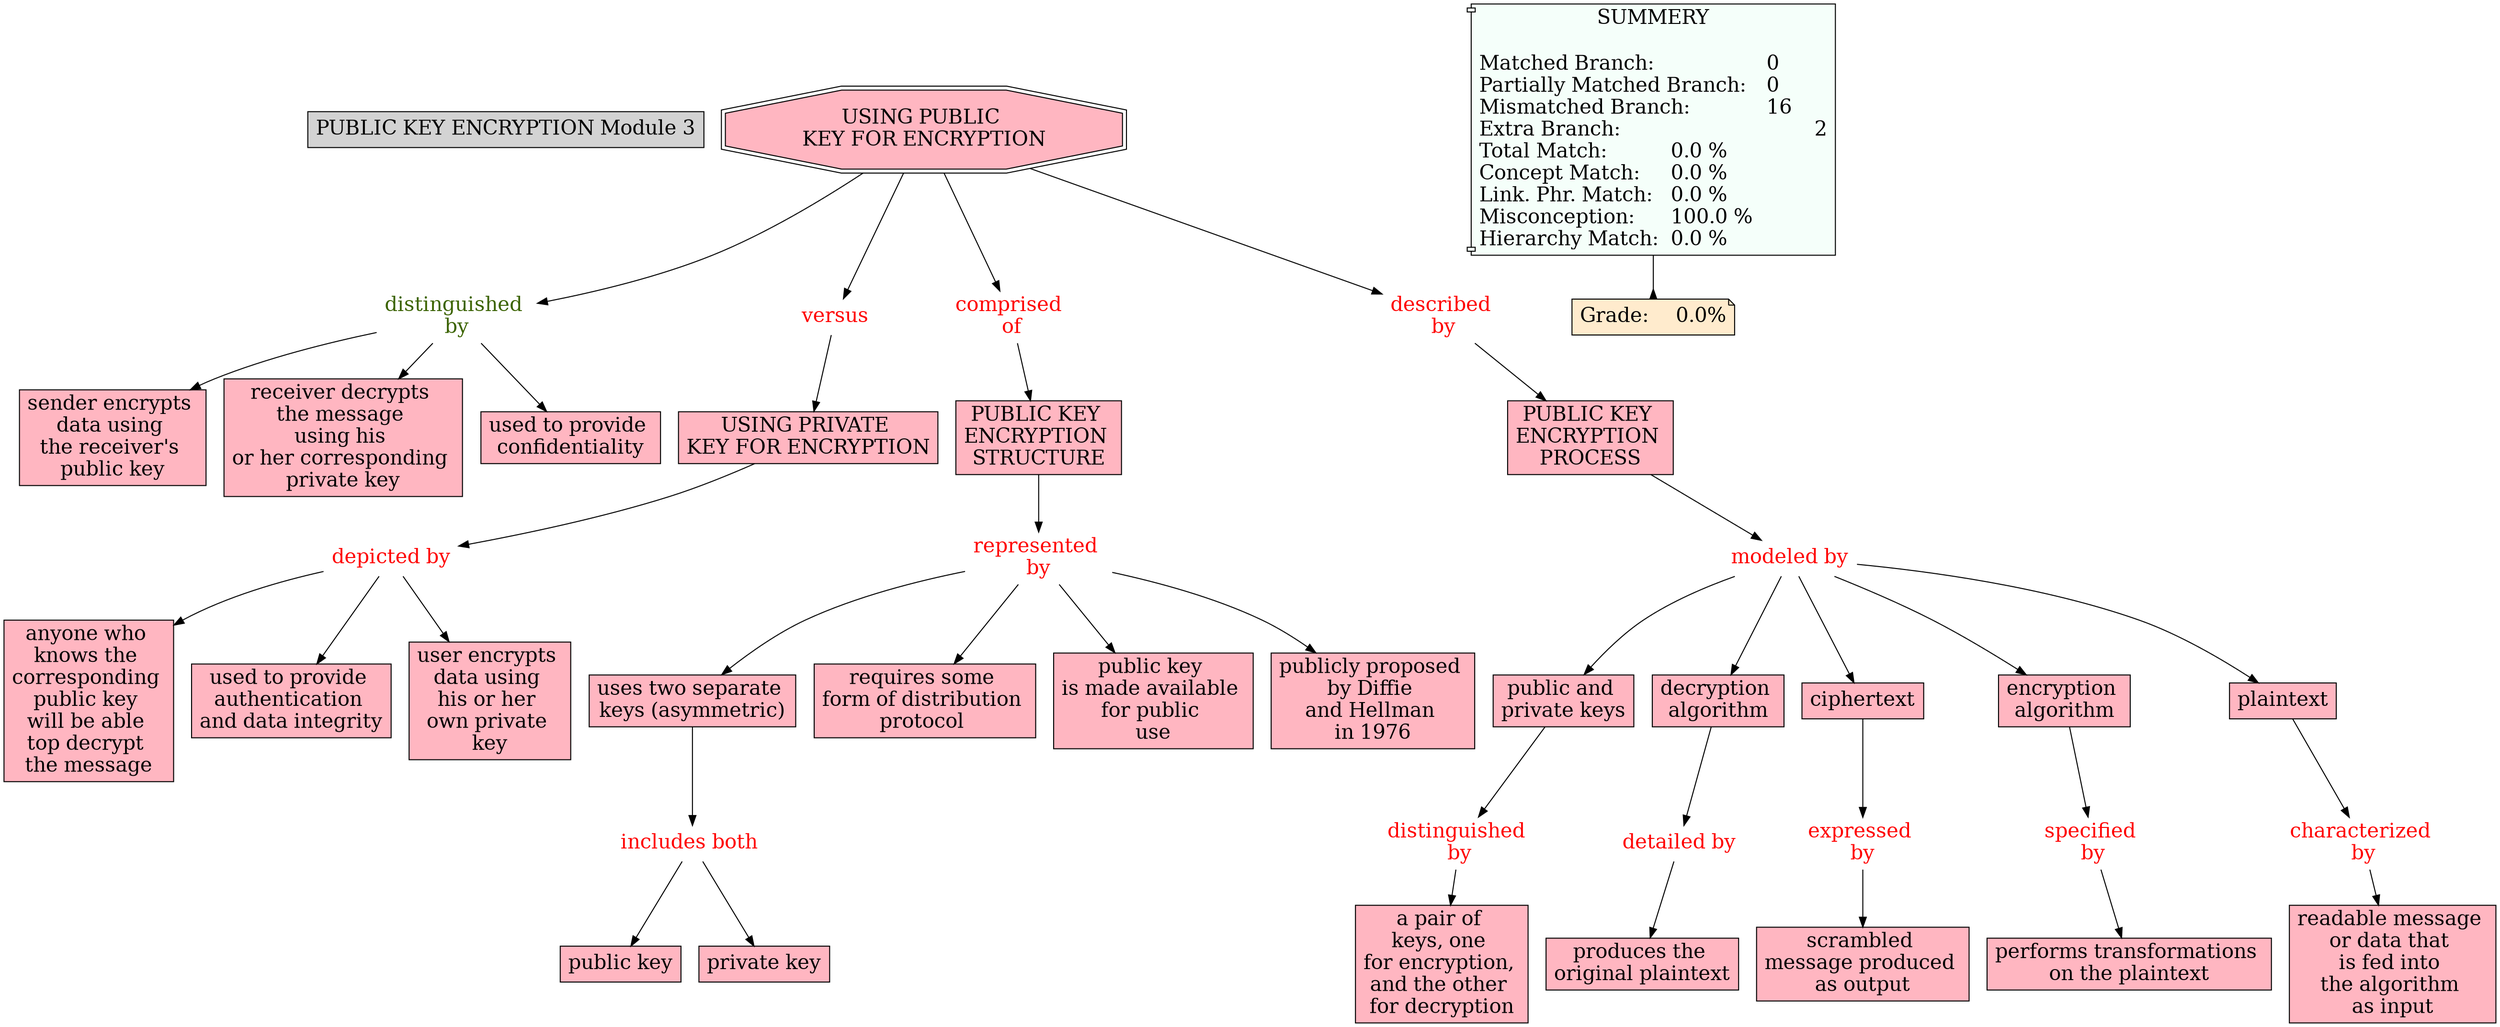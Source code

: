 // The Round Table
digraph {
	"1S3ZPR0D2-589034-RWB" [label="PUBLIC KEY ENCRYPTION Module 3" Gsplines=true fontsize=20 shape=rect style=filled]
	"1S46TBHLT-ZN6BH1-515" [label="modeled by
" Gsplines=true fontcolor=red fontsize=20 shape=none]
	"1S46RJCZ2-16H0P69-329" [label="public and 
private keys
" Gsplines=true fillcolor="#FFB6C1" fontsize=20 shape=rect style=filled]
	"1S46TBHLT-ZN6BH1-515" -> "1S46RJCZ2-16H0P69-329" [constraint=true]
	"1S46T3X2D-16MD3FV-4SG" [label="distinguished 
by" Gsplines=true fontcolor="#3B6300" fontsize=20 shape=none]
	"1S46S0C12-1HSHC1D-3S6" [label="sender encrypts 
data using 
the receiver's 
public key
" Gsplines=true fillcolor="#FFB6C1" fontsize=20 shape=rect style=filled]
	"1S46T3X2D-16MD3FV-4SG" -> "1S46S0C12-1HSHC1D-3S6" [constraint=true]
	"1S46T3X2D-16MD3FV-4SG" [label="distinguished 
by" Gsplines=true fontcolor="#3B6300" fontsize=20 shape=none]
	"1S46S0HZ2-27CXFC7-3SB" [label="receiver decrypts 
the message 
using his 
or her corresponding 
private key
" Gsplines=true fillcolor="#FFB6C1" fontsize=20 shape=rect style=filled]
	"1S46T3X2D-16MD3FV-4SG" -> "1S46S0HZ2-27CXFC7-3SB" [constraint=true]
	"1S46TB8NB-280LXHV-50W" [label="represented 
by" Gsplines=true fontcolor=red fontsize=20 shape=none]
	"1S46RGTZH-55WDLS-2WV" [label="uses two separate 
keys (asymmetric)
" Gsplines=true fillcolor="#FFB6C1" fontsize=20 shape=rect style=filled]
	"1S46TB8NB-280LXHV-50W" -> "1S46RGTZH-55WDLS-2WV" [constraint=true]
	"1S46TB8NB-280LXHV-50W" [label="represented 
by" Gsplines=true fontcolor=red fontsize=20 shape=none]
	"1S46RH6P7-151ZRZF-2X4" [label="requires some 
form of distribution 
protocol " Gsplines=true fillcolor="#FFB6C1" fontsize=20 shape=rect style=filled]
	"1S46TB8NB-280LXHV-50W" -> "1S46RH6P7-151ZRZF-2X4" [constraint=true]
	"1S46RR1DP-37JD6K-368" [label="USING PUBLIC 
KEY FOR ENCRYPTION
" Gsplines=true fillcolor="#FFB6C1" fontsize=20 shape=doubleoctagon style=filled]
	"1S46T7JDK-1B68QK8-4WZ" [label=versus Gsplines=true fontcolor=red fontsize=20 shape=none]
	"1S46RR1DP-37JD6K-368" -> "1S46T7JDK-1B68QK8-4WZ" [constraint=true]
	"1S46V3P7W-268G04-6DT" [label="specified 
by" Gsplines=true fontcolor=red fontsize=20 shape=none]
	"1S46RK5NJ-19DPR6Q-32P" [label="performs transformations 
on the plaintext
" Gsplines=true fillcolor="#FFB6C1" fontsize=20 shape=rect style=filled]
	"1S46V3P7W-268G04-6DT" -> "1S46RK5NJ-19DPR6Q-32P" [constraint=true]
	"1S46TB8NB-280LXHV-50W" [label="represented 
by" Gsplines=true fontcolor=red fontsize=20 shape=none]
	"1S46RGBBW-DGZTPG-2WB" [label="public key 
is made available 
for public 
use" Gsplines=true fillcolor="#FFB6C1" fontsize=20 shape=rect style=filled]
	"1S46TB8NB-280LXHV-50W" -> "1S46RGBBW-DGZTPG-2WB" [constraint=true]
	"1S46TBHLT-ZN6BH1-515" [label="modeled by
" Gsplines=true fontcolor=red fontsize=20 shape=none]
	"1S46VC21Q-10472PR-6RL" [label="decryption 
algorithm" Gsplines=true fillcolor="#FFB6C1" fontsize=20 shape=rect style=filled]
	"1S46TBHLT-ZN6BH1-515" -> "1S46VC21Q-10472PR-6RL" [constraint=true]
	"1S46T3X2D-16MD3FV-4SG" [label="distinguished 
by" Gsplines=true fontcolor="#3B6300" fontsize=20 shape=none]
	"1S46S0LH3-5B2H9W-3SG" [label="used to provide 
confidentiality" Gsplines=true fillcolor="#FFB6C1" fontsize=20 shape=rect style=filled]
	"1S46T3X2D-16MD3FV-4SG" -> "1S46S0LH3-5B2H9W-3SG" [constraint=true]
	"1S46RR1DP-37JD6K-368" [label="USING PUBLIC 
KEY FOR ENCRYPTION
" Gsplines=true fillcolor="#FFB6C1" fontsize=20 shape=doubleoctagon style=filled]
	"1S46T2J51-WMBNBX-4QY" [label="comprised 
of" Gsplines=true fontcolor=red fontsize=20 shape=none]
	"1S46RR1DP-37JD6K-368" -> "1S46T2J51-WMBNBX-4QY" [constraint=true]
	"1S46V3TF4-14XHPF3-6F3" [label="distinguished 
by" Gsplines=true fontcolor=red fontsize=20 shape=none]
	"1S46RKF00-1QXXR1-32Y" [label="a pair of 
keys, one 
for encryption, 
and the other 
for decryption
" Gsplines=true fillcolor="#FFB6C1" fontsize=20 shape=rect style=filled]
	"1S46V3TF4-14XHPF3-6F3" -> "1S46RKF00-1QXXR1-32Y" [constraint=true]
	"1S46T2YYM-16SWSN5-4RN" [label="described 
by" Gsplines=true fontcolor=red fontsize=20 shape=none]
	"1S46RHPJM-ZW9N7Y-31J" [label="PUBLIC KEY 
ENCRYPTION 
PROCESS" Gsplines=true fillcolor="#FFB6C1" fontsize=20 shape=rect style=filled]
	"1S46T2YYM-16SWSN5-4RN" -> "1S46RHPJM-ZW9N7Y-31J" [constraint=true]
	"1S46T2J51-WMBNBX-4QY" [label="comprised 
of" Gsplines=true fontcolor=red fontsize=20 shape=none]
	"1S46RG77R-133564Y-2W6" [label="PUBLIC KEY 
ENCRYPTION 
STRUCTURE" Gsplines=true fillcolor="#FFB6C1" fontsize=20 shape=rect style=filled]
	"1S46T2J51-WMBNBX-4QY" -> "1S46RG77R-133564Y-2W6" [constraint=true]
	"1S46RG77R-133564Y-2W6" [label="PUBLIC KEY 
ENCRYPTION 
STRUCTURE" Gsplines=true fillcolor="#FFB6C1" fontsize=20 shape=rect style=filled]
	"1S46TB8NB-280LXHV-50W" [label="represented 
by" Gsplines=true fontcolor=red fontsize=20 shape=none]
	"1S46RG77R-133564Y-2W6" -> "1S46TB8NB-280LXHV-50W" [constraint=true]
	"1S46TB3CZ-25RPQB7-50L" [label="depicted by
" Gsplines=true fontcolor=red fontsize=20 shape=none]
	"1S46T8LYZ-WVZ9KX-4YZ" [label="anyone who 
knows the 
corresponding 
public key 
will be able 
top decrypt 
the message
" Gsplines=true fillcolor="#FFB6C1" fontsize=20 shape=rect style=filled]
	"1S46TB3CZ-25RPQB7-50L" -> "1S46T8LYZ-WVZ9KX-4YZ" [constraint=true]
	"1S46V3XYJ-JRVQCC-6FD" [label="expressed 
by" Gsplines=true fontcolor=red fontsize=20 shape=none]
	"1S46RKB2V-XHB22D-32T" [label="scrambled 
message produced 
as output" Gsplines=true fillcolor="#FFB6C1" fontsize=20 shape=rect style=filled]
	"1S46V3XYJ-JRVQCC-6FD" -> "1S46RKB2V-XHB22D-32T" [constraint=true]
	"1S46TYQQ1-278LBV9-672" [label="includes both 
" Gsplines=true fontcolor=red fontsize=20 shape=none]
	"1S46TZJ6S-K92RKQ-68G" [label="public key
" Gsplines=true fillcolor="#FFB6C1" fontsize=20 shape=rect style=filled]
	"1S46TYQQ1-278LBV9-672" -> "1S46TZJ6S-K92RKQ-68G" [constraint=true]
	"1S46T6SDQ-5NYBV9-4VM" [label="USING PRIVATE 
KEY FOR ENCRYPTION
" Gsplines=true fillcolor="#FFB6C1" fontsize=20 shape=rect style=filled]
	"1S46TB3CZ-25RPQB7-50L" [label="depicted by
" Gsplines=true fontcolor=red fontsize=20 shape=none]
	"1S46T6SDQ-5NYBV9-4VM" -> "1S46TB3CZ-25RPQB7-50L" [constraint=true]
	"1S46TB8NB-280LXHV-50W" [label="represented 
by" Gsplines=true fontcolor=red fontsize=20 shape=none]
	"1S46RG4LQ-26H9X2J-2W2" [label="publicly proposed 
by Diffie 
and Hellman 
in 1976" Gsplines=true fillcolor="#FFB6C1" fontsize=20 shape=rect style=filled]
	"1S46TB8NB-280LXHV-50W" -> "1S46RG4LQ-26H9X2J-2W2" [constraint=true]
	"1S46TB3CZ-25RPQB7-50L" [label="depicted by
" Gsplines=true fontcolor=red fontsize=20 shape=none]
	"1S46T8SLR-21DM1DQ-4ZG" [label="used to provide 
authentication 
and data integrity
" Gsplines=true fillcolor="#FFB6C1" fontsize=20 shape=rect style=filled]
	"1S46TB3CZ-25RPQB7-50L" -> "1S46T8SLR-21DM1DQ-4ZG" [constraint=true]
	"1S46RJ7QJ-N0831G-325" [label=ciphertext Gsplines=true fillcolor="#FFB6C1" fontsize=20 shape=rect style=filled]
	"1S46V3XYJ-JRVQCC-6FD" [label="expressed 
by" Gsplines=true fontcolor=red fontsize=20 shape=none]
	"1S46RJ7QJ-N0831G-325" -> "1S46V3XYJ-JRVQCC-6FD" [constraint=true]
	"1S46TBHLT-ZN6BH1-515" [label="modeled by
" Gsplines=true fontcolor=red fontsize=20 shape=none]
	"1S46RJ5F1-17FPVS7-321" [label="encryption 
algorithm" Gsplines=true fillcolor="#FFB6C1" fontsize=20 shape=rect style=filled]
	"1S46TBHLT-ZN6BH1-515" -> "1S46RJ5F1-17FPVS7-321" [constraint=true]
	"1S46TYQQ1-278LBV9-672" [label="includes both 
" Gsplines=true fontcolor=red fontsize=20 shape=none]
	"1S46TYQPY-M8DHPG-66Z" [label="private key
" Gsplines=true fillcolor="#FFB6C1" fontsize=20 shape=rect style=filled]
	"1S46TYQQ1-278LBV9-672" -> "1S46TYQPY-M8DHPG-66Z" [constraint=true]
	"1S46RGTZH-55WDLS-2WV" [label="uses two separate 
keys (asymmetric)
" Gsplines=true fillcolor="#FFB6C1" fontsize=20 shape=rect style=filled]
	"1S46TYQQ1-278LBV9-672" [label="includes both 
" Gsplines=true fontcolor=red fontsize=20 shape=none]
	"1S46RGTZH-55WDLS-2WV" -> "1S46TYQQ1-278LBV9-672" [constraint=true]
	"1S46TB3CZ-25RPQB7-50L" [label="depicted by
" Gsplines=true fontcolor=red fontsize=20 shape=none]
	"1S46T8482-1HHSCVC-4Y1" [label="user encrypts 
data using 
his or her 
own private 
key" Gsplines=true fillcolor="#FFB6C1" fontsize=20 shape=rect style=filled]
	"1S46TB3CZ-25RPQB7-50L" -> "1S46T8482-1HHSCVC-4Y1" [constraint=true]
	"1S46TBHLT-ZN6BH1-515" [label="modeled by
" Gsplines=true fontcolor=red fontsize=20 shape=none]
	"1S46RWDJT-K8SDQ5-3LZ" [label=plaintext Gsplines=true fillcolor="#FFB6C1" fontsize=20 shape=rect style=filled]
	"1S46TBHLT-ZN6BH1-515" -> "1S46RWDJT-K8SDQ5-3LZ" [constraint=true]
	"1S46RJ5F1-17FPVS7-321" [label="encryption 
algorithm" Gsplines=true fillcolor="#FFB6C1" fontsize=20 shape=rect style=filled]
	"1S46V3P7W-268G04-6DT" [label="specified 
by" Gsplines=true fontcolor=red fontsize=20 shape=none]
	"1S46RJ5F1-17FPVS7-321" -> "1S46V3P7W-268G04-6DT" [constraint=true]
	"1S46RJCZ2-16H0P69-329" [label="public and 
private keys
" Gsplines=true fillcolor="#FFB6C1" fontsize=20 shape=rect style=filled]
	"1S46V3TF4-14XHPF3-6F3" [label="distinguished 
by" Gsplines=true fontcolor=red fontsize=20 shape=none]
	"1S46RJCZ2-16H0P69-329" -> "1S46V3TF4-14XHPF3-6F3" [constraint=true]
	"1S46RHPJM-ZW9N7Y-31J" [label="PUBLIC KEY 
ENCRYPTION 
PROCESS" Gsplines=true fillcolor="#FFB6C1" fontsize=20 shape=rect style=filled]
	"1S46TBHLT-ZN6BH1-515" [label="modeled by
" Gsplines=true fontcolor=red fontsize=20 shape=none]
	"1S46RHPJM-ZW9N7Y-31J" -> "1S46TBHLT-ZN6BH1-515" [constraint=true]
	"1S46V3K7N-WR8MKR-6DJ" [label="characterized 
by" Gsplines=true fontcolor=red fontsize=20 shape=none]
	"1S46RYSLZ-RFVCMX-3P9" [label="readable message 
or data that 
is fed into 
the algorithm 
as input" Gsplines=true fillcolor="#FFB6C1" fontsize=20 shape=rect style=filled]
	"1S46V3K7N-WR8MKR-6DJ" -> "1S46RYSLZ-RFVCMX-3P9" [constraint=true]
	"1S46RR1DP-37JD6K-368" [label="USING PUBLIC 
KEY FOR ENCRYPTION
" Gsplines=true fillcolor="#FFB6C1" fontsize=20 shape=doubleoctagon style=filled]
	"1S46T2YYM-16SWSN5-4RN" [label="described 
by" Gsplines=true fontcolor=red fontsize=20 shape=none]
	"1S46RR1DP-37JD6K-368" -> "1S46T2YYM-16SWSN5-4RN" [constraint=true]
	"1S46TBHLT-ZN6BH1-515" [label="modeled by
" Gsplines=true fontcolor=red fontsize=20 shape=none]
	"1S46RJ7QJ-N0831G-325" [label=ciphertext Gsplines=true fillcolor="#FFB6C1" fontsize=20 shape=rect style=filled]
	"1S46TBHLT-ZN6BH1-515" -> "1S46RJ7QJ-N0831G-325" [constraint=true]
	"1S46VCZWC-M8R7HM-6T0" [label="detailed by
" Gsplines=true fontcolor=red fontsize=20 shape=none]
	"1S46VCFMF-21MMRZR-6S5" [label="produces the 
original plaintext
" Gsplines=true fillcolor="#FFB6C1" fontsize=20 shape=rect style=filled]
	"1S46VCZWC-M8R7HM-6T0" -> "1S46VCFMF-21MMRZR-6S5" [constraint=true]
	"1S46RR1DP-37JD6K-368" [label="USING PUBLIC 
KEY FOR ENCRYPTION
" Gsplines=true fillcolor="#FFB6C1" fontsize=20 shape=doubleoctagon style=filled]
	"1S46T3X2D-16MD3FV-4SG" [label="distinguished 
by" Gsplines=true fontcolor="#3B6300" fontsize=20 shape=none]
	"1S46RR1DP-37JD6K-368" -> "1S46T3X2D-16MD3FV-4SG" [constraint=true]
	"1S46RWDJT-K8SDQ5-3LZ" [label=plaintext Gsplines=true fillcolor="#FFB6C1" fontsize=20 shape=rect style=filled]
	"1S46V3K7N-WR8MKR-6DJ" [label="characterized 
by" Gsplines=true fontcolor=red fontsize=20 shape=none]
	"1S46RWDJT-K8SDQ5-3LZ" -> "1S46V3K7N-WR8MKR-6DJ" [constraint=true]
	"1S46T7JDK-1B68QK8-4WZ" [label=versus Gsplines=true fontcolor=red fontsize=20 shape=none]
	"1S46T6SDQ-5NYBV9-4VM" [label="USING PRIVATE 
KEY FOR ENCRYPTION
" Gsplines=true fillcolor="#FFB6C1" fontsize=20 shape=rect style=filled]
	"1S46T7JDK-1B68QK8-4WZ" -> "1S46T6SDQ-5NYBV9-4VM" [constraint=true]
	"1S46VC21Q-10472PR-6RL" [label="decryption 
algorithm" Gsplines=true fillcolor="#FFB6C1" fontsize=20 shape=rect style=filled]
	"1S46VCZWC-M8R7HM-6T0" [label="detailed by
" Gsplines=true fontcolor=red fontsize=20 shape=none]
	"1S46VC21Q-10472PR-6RL" -> "1S46VCZWC-M8R7HM-6T0" [constraint=true]
	Stat [label="SUMMERY

Matched Branch:			0\lPartially Matched Branch:	0\lMismatched Branch:		16\lExtra Branch:				2\lTotal Match:		0.0 %\lConcept Match:	0.0 %\lLink. Phr. Match:	0.0 %\lMisconception:	100.0 %\lHierarchy Match:	0.0 %\l" Gsplines=true fillcolor="#F5FFFA" fontsize=20 shape=component style=filled]
	Grade [label="Grade:	0.0%" Gsplines=true fillcolor="#FFEBCD" fontsize=20 shape=note style=filled]
	Stat -> Grade [arrowhead=inv color=black constraint=true]
}

